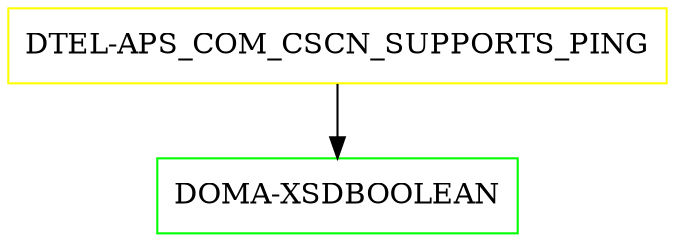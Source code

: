digraph G {
  "DTEL-APS_COM_CSCN_SUPPORTS_PING" [shape=box,color=yellow];
  "DOMA-XSDBOOLEAN" [shape=box,color=green,URL="./DOMA_XSDBOOLEAN.html"];
  "DTEL-APS_COM_CSCN_SUPPORTS_PING" -> "DOMA-XSDBOOLEAN";
}
